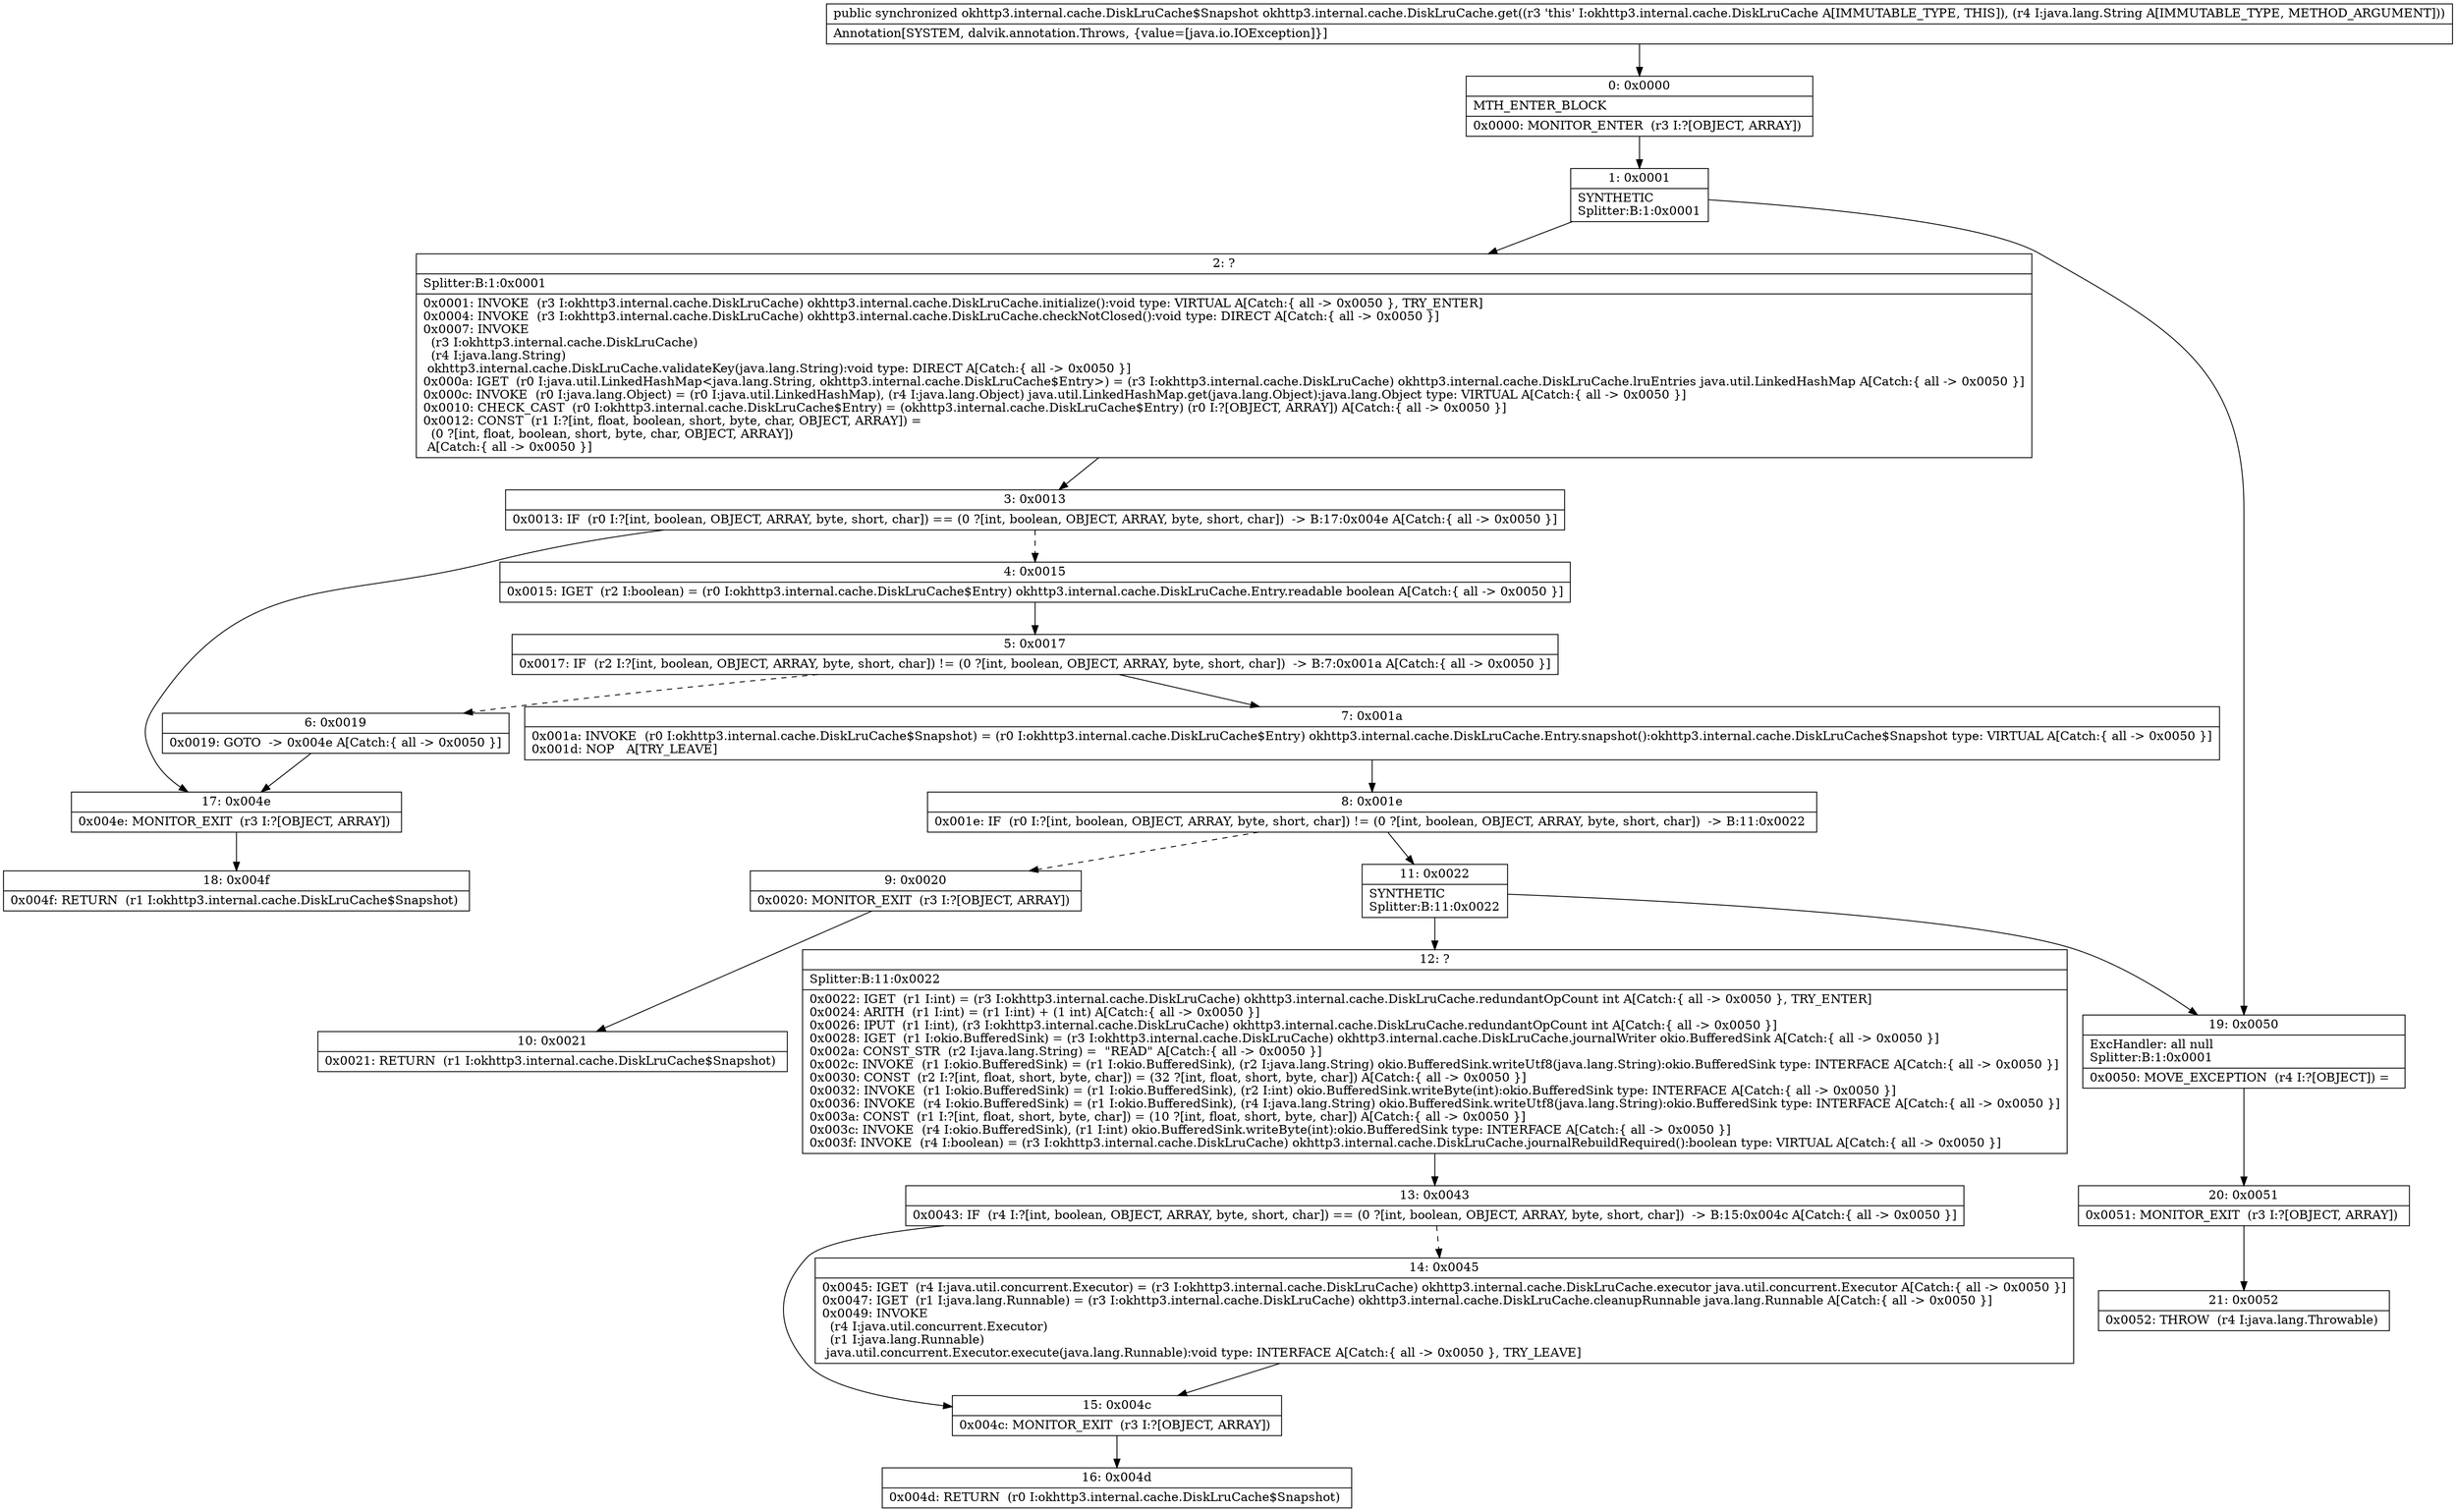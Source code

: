 digraph "CFG forokhttp3.internal.cache.DiskLruCache.get(Ljava\/lang\/String;)Lokhttp3\/internal\/cache\/DiskLruCache$Snapshot;" {
Node_0 [shape=record,label="{0\:\ 0x0000|MTH_ENTER_BLOCK\l|0x0000: MONITOR_ENTER  (r3 I:?[OBJECT, ARRAY]) \l}"];
Node_1 [shape=record,label="{1\:\ 0x0001|SYNTHETIC\lSplitter:B:1:0x0001\l}"];
Node_2 [shape=record,label="{2\:\ ?|Splitter:B:1:0x0001\l|0x0001: INVOKE  (r3 I:okhttp3.internal.cache.DiskLruCache) okhttp3.internal.cache.DiskLruCache.initialize():void type: VIRTUAL A[Catch:\{ all \-\> 0x0050 \}, TRY_ENTER]\l0x0004: INVOKE  (r3 I:okhttp3.internal.cache.DiskLruCache) okhttp3.internal.cache.DiskLruCache.checkNotClosed():void type: DIRECT A[Catch:\{ all \-\> 0x0050 \}]\l0x0007: INVOKE  \l  (r3 I:okhttp3.internal.cache.DiskLruCache)\l  (r4 I:java.lang.String)\l okhttp3.internal.cache.DiskLruCache.validateKey(java.lang.String):void type: DIRECT A[Catch:\{ all \-\> 0x0050 \}]\l0x000a: IGET  (r0 I:java.util.LinkedHashMap\<java.lang.String, okhttp3.internal.cache.DiskLruCache$Entry\>) = (r3 I:okhttp3.internal.cache.DiskLruCache) okhttp3.internal.cache.DiskLruCache.lruEntries java.util.LinkedHashMap A[Catch:\{ all \-\> 0x0050 \}]\l0x000c: INVOKE  (r0 I:java.lang.Object) = (r0 I:java.util.LinkedHashMap), (r4 I:java.lang.Object) java.util.LinkedHashMap.get(java.lang.Object):java.lang.Object type: VIRTUAL A[Catch:\{ all \-\> 0x0050 \}]\l0x0010: CHECK_CAST  (r0 I:okhttp3.internal.cache.DiskLruCache$Entry) = (okhttp3.internal.cache.DiskLruCache$Entry) (r0 I:?[OBJECT, ARRAY]) A[Catch:\{ all \-\> 0x0050 \}]\l0x0012: CONST  (r1 I:?[int, float, boolean, short, byte, char, OBJECT, ARRAY]) = \l  (0 ?[int, float, boolean, short, byte, char, OBJECT, ARRAY])\l A[Catch:\{ all \-\> 0x0050 \}]\l}"];
Node_3 [shape=record,label="{3\:\ 0x0013|0x0013: IF  (r0 I:?[int, boolean, OBJECT, ARRAY, byte, short, char]) == (0 ?[int, boolean, OBJECT, ARRAY, byte, short, char])  \-\> B:17:0x004e A[Catch:\{ all \-\> 0x0050 \}]\l}"];
Node_4 [shape=record,label="{4\:\ 0x0015|0x0015: IGET  (r2 I:boolean) = (r0 I:okhttp3.internal.cache.DiskLruCache$Entry) okhttp3.internal.cache.DiskLruCache.Entry.readable boolean A[Catch:\{ all \-\> 0x0050 \}]\l}"];
Node_5 [shape=record,label="{5\:\ 0x0017|0x0017: IF  (r2 I:?[int, boolean, OBJECT, ARRAY, byte, short, char]) != (0 ?[int, boolean, OBJECT, ARRAY, byte, short, char])  \-\> B:7:0x001a A[Catch:\{ all \-\> 0x0050 \}]\l}"];
Node_6 [shape=record,label="{6\:\ 0x0019|0x0019: GOTO  \-\> 0x004e A[Catch:\{ all \-\> 0x0050 \}]\l}"];
Node_7 [shape=record,label="{7\:\ 0x001a|0x001a: INVOKE  (r0 I:okhttp3.internal.cache.DiskLruCache$Snapshot) = (r0 I:okhttp3.internal.cache.DiskLruCache$Entry) okhttp3.internal.cache.DiskLruCache.Entry.snapshot():okhttp3.internal.cache.DiskLruCache$Snapshot type: VIRTUAL A[Catch:\{ all \-\> 0x0050 \}]\l0x001d: NOP   A[TRY_LEAVE]\l}"];
Node_8 [shape=record,label="{8\:\ 0x001e|0x001e: IF  (r0 I:?[int, boolean, OBJECT, ARRAY, byte, short, char]) != (0 ?[int, boolean, OBJECT, ARRAY, byte, short, char])  \-\> B:11:0x0022 \l}"];
Node_9 [shape=record,label="{9\:\ 0x0020|0x0020: MONITOR_EXIT  (r3 I:?[OBJECT, ARRAY]) \l}"];
Node_10 [shape=record,label="{10\:\ 0x0021|0x0021: RETURN  (r1 I:okhttp3.internal.cache.DiskLruCache$Snapshot) \l}"];
Node_11 [shape=record,label="{11\:\ 0x0022|SYNTHETIC\lSplitter:B:11:0x0022\l}"];
Node_12 [shape=record,label="{12\:\ ?|Splitter:B:11:0x0022\l|0x0022: IGET  (r1 I:int) = (r3 I:okhttp3.internal.cache.DiskLruCache) okhttp3.internal.cache.DiskLruCache.redundantOpCount int A[Catch:\{ all \-\> 0x0050 \}, TRY_ENTER]\l0x0024: ARITH  (r1 I:int) = (r1 I:int) + (1 int) A[Catch:\{ all \-\> 0x0050 \}]\l0x0026: IPUT  (r1 I:int), (r3 I:okhttp3.internal.cache.DiskLruCache) okhttp3.internal.cache.DiskLruCache.redundantOpCount int A[Catch:\{ all \-\> 0x0050 \}]\l0x0028: IGET  (r1 I:okio.BufferedSink) = (r3 I:okhttp3.internal.cache.DiskLruCache) okhttp3.internal.cache.DiskLruCache.journalWriter okio.BufferedSink A[Catch:\{ all \-\> 0x0050 \}]\l0x002a: CONST_STR  (r2 I:java.lang.String) =  \"READ\" A[Catch:\{ all \-\> 0x0050 \}]\l0x002c: INVOKE  (r1 I:okio.BufferedSink) = (r1 I:okio.BufferedSink), (r2 I:java.lang.String) okio.BufferedSink.writeUtf8(java.lang.String):okio.BufferedSink type: INTERFACE A[Catch:\{ all \-\> 0x0050 \}]\l0x0030: CONST  (r2 I:?[int, float, short, byte, char]) = (32 ?[int, float, short, byte, char]) A[Catch:\{ all \-\> 0x0050 \}]\l0x0032: INVOKE  (r1 I:okio.BufferedSink) = (r1 I:okio.BufferedSink), (r2 I:int) okio.BufferedSink.writeByte(int):okio.BufferedSink type: INTERFACE A[Catch:\{ all \-\> 0x0050 \}]\l0x0036: INVOKE  (r4 I:okio.BufferedSink) = (r1 I:okio.BufferedSink), (r4 I:java.lang.String) okio.BufferedSink.writeUtf8(java.lang.String):okio.BufferedSink type: INTERFACE A[Catch:\{ all \-\> 0x0050 \}]\l0x003a: CONST  (r1 I:?[int, float, short, byte, char]) = (10 ?[int, float, short, byte, char]) A[Catch:\{ all \-\> 0x0050 \}]\l0x003c: INVOKE  (r4 I:okio.BufferedSink), (r1 I:int) okio.BufferedSink.writeByte(int):okio.BufferedSink type: INTERFACE A[Catch:\{ all \-\> 0x0050 \}]\l0x003f: INVOKE  (r4 I:boolean) = (r3 I:okhttp3.internal.cache.DiskLruCache) okhttp3.internal.cache.DiskLruCache.journalRebuildRequired():boolean type: VIRTUAL A[Catch:\{ all \-\> 0x0050 \}]\l}"];
Node_13 [shape=record,label="{13\:\ 0x0043|0x0043: IF  (r4 I:?[int, boolean, OBJECT, ARRAY, byte, short, char]) == (0 ?[int, boolean, OBJECT, ARRAY, byte, short, char])  \-\> B:15:0x004c A[Catch:\{ all \-\> 0x0050 \}]\l}"];
Node_14 [shape=record,label="{14\:\ 0x0045|0x0045: IGET  (r4 I:java.util.concurrent.Executor) = (r3 I:okhttp3.internal.cache.DiskLruCache) okhttp3.internal.cache.DiskLruCache.executor java.util.concurrent.Executor A[Catch:\{ all \-\> 0x0050 \}]\l0x0047: IGET  (r1 I:java.lang.Runnable) = (r3 I:okhttp3.internal.cache.DiskLruCache) okhttp3.internal.cache.DiskLruCache.cleanupRunnable java.lang.Runnable A[Catch:\{ all \-\> 0x0050 \}]\l0x0049: INVOKE  \l  (r4 I:java.util.concurrent.Executor)\l  (r1 I:java.lang.Runnable)\l java.util.concurrent.Executor.execute(java.lang.Runnable):void type: INTERFACE A[Catch:\{ all \-\> 0x0050 \}, TRY_LEAVE]\l}"];
Node_15 [shape=record,label="{15\:\ 0x004c|0x004c: MONITOR_EXIT  (r3 I:?[OBJECT, ARRAY]) \l}"];
Node_16 [shape=record,label="{16\:\ 0x004d|0x004d: RETURN  (r0 I:okhttp3.internal.cache.DiskLruCache$Snapshot) \l}"];
Node_17 [shape=record,label="{17\:\ 0x004e|0x004e: MONITOR_EXIT  (r3 I:?[OBJECT, ARRAY]) \l}"];
Node_18 [shape=record,label="{18\:\ 0x004f|0x004f: RETURN  (r1 I:okhttp3.internal.cache.DiskLruCache$Snapshot) \l}"];
Node_19 [shape=record,label="{19\:\ 0x0050|ExcHandler: all null\lSplitter:B:1:0x0001\l|0x0050: MOVE_EXCEPTION  (r4 I:?[OBJECT]) =  \l}"];
Node_20 [shape=record,label="{20\:\ 0x0051|0x0051: MONITOR_EXIT  (r3 I:?[OBJECT, ARRAY]) \l}"];
Node_21 [shape=record,label="{21\:\ 0x0052|0x0052: THROW  (r4 I:java.lang.Throwable) \l}"];
MethodNode[shape=record,label="{public synchronized okhttp3.internal.cache.DiskLruCache$Snapshot okhttp3.internal.cache.DiskLruCache.get((r3 'this' I:okhttp3.internal.cache.DiskLruCache A[IMMUTABLE_TYPE, THIS]), (r4 I:java.lang.String A[IMMUTABLE_TYPE, METHOD_ARGUMENT]))  | Annotation[SYSTEM, dalvik.annotation.Throws, \{value=[java.io.IOException]\}]\l}"];
MethodNode -> Node_0;
Node_0 -> Node_1;
Node_1 -> Node_2;
Node_1 -> Node_19;
Node_2 -> Node_3;
Node_3 -> Node_4[style=dashed];
Node_3 -> Node_17;
Node_4 -> Node_5;
Node_5 -> Node_6[style=dashed];
Node_5 -> Node_7;
Node_6 -> Node_17;
Node_7 -> Node_8;
Node_8 -> Node_9[style=dashed];
Node_8 -> Node_11;
Node_9 -> Node_10;
Node_11 -> Node_12;
Node_11 -> Node_19;
Node_12 -> Node_13;
Node_13 -> Node_14[style=dashed];
Node_13 -> Node_15;
Node_14 -> Node_15;
Node_15 -> Node_16;
Node_17 -> Node_18;
Node_19 -> Node_20;
Node_20 -> Node_21;
}

